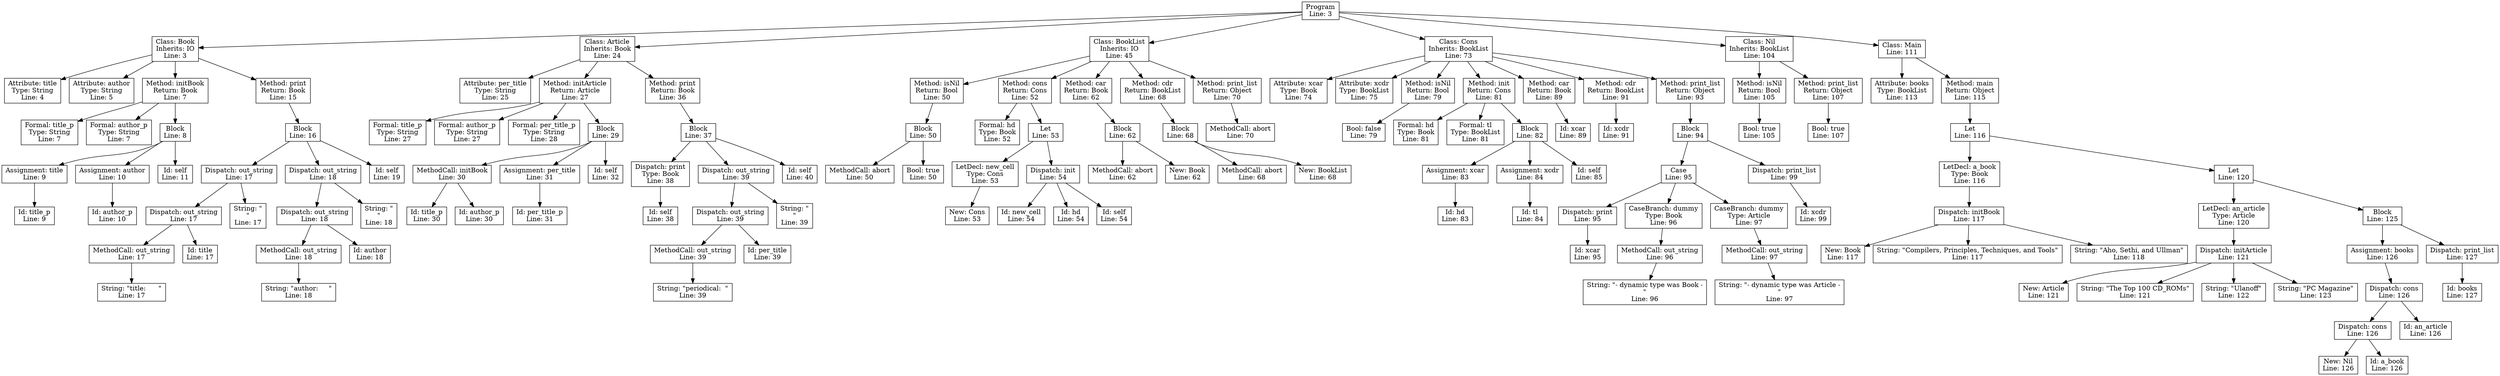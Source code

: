 digraph AST {
    node [shape=box];
    0 [label="Program\nLine: 3"];
    1 [label="Class: Book\nInherits: IO\nLine: 3"];
    2 [label="Attribute: title\nType: String\nLine: 4"];
    1 -> 2;
    3 [label="Attribute: author\nType: String\nLine: 5"];
    1 -> 3;
    4 [label="Method: initBook\nReturn: Book\nLine: 7"];
    5 [label="Formal: title_p\nType: String\nLine: 7"];
    4 -> 5;
    6 [label="Formal: author_p\nType: String\nLine: 7"];
    4 -> 6;
    7 [label="Block\nLine: 8"];
    8 [label="Assignment: title\nLine: 9"];
    9 [label="Id: title_p\nLine: 9"];
    8 -> 9;
    7 -> 8;
    10 [label="Assignment: author\nLine: 10"];
    11 [label="Id: author_p\nLine: 10"];
    10 -> 11;
    7 -> 10;
    12 [label="Id: self\nLine: 11"];
    7 -> 12;
    4 -> 7;
    1 -> 4;
    13 [label="Method: print\nReturn: Book\nLine: 15"];
    14 [label="Block\nLine: 16"];
    15 [label="Dispatch: out_string\nLine: 17"];
    16 [label="Dispatch: out_string\nLine: 17"];
    17 [label="MethodCall: out_string\nLine: 17"];
    18 [label="String: \"title:      \"\nLine: 17"];
    17 -> 18;
    16 -> 17;
    19 [label="Id: title\nLine: 17"];
    16 -> 19;
    15 -> 16;
    20 [label="String: \"\n\"\nLine: 17"];
    15 -> 20;
    14 -> 15;
    21 [label="Dispatch: out_string\nLine: 18"];
    22 [label="Dispatch: out_string\nLine: 18"];
    23 [label="MethodCall: out_string\nLine: 18"];
    24 [label="String: \"author:     \"\nLine: 18"];
    23 -> 24;
    22 -> 23;
    25 [label="Id: author\nLine: 18"];
    22 -> 25;
    21 -> 22;
    26 [label="String: \"\n\"\nLine: 18"];
    21 -> 26;
    14 -> 21;
    27 [label="Id: self\nLine: 19"];
    14 -> 27;
    13 -> 14;
    1 -> 13;
    0 -> 1;
    28 [label="Class: Article\nInherits: Book\nLine: 24"];
    29 [label="Attribute: per_title\nType: String\nLine: 25"];
    28 -> 29;
    30 [label="Method: initArticle\nReturn: Article\nLine: 27"];
    31 [label="Formal: title_p\nType: String\nLine: 27"];
    30 -> 31;
    32 [label="Formal: author_p\nType: String\nLine: 27"];
    30 -> 32;
    33 [label="Formal: per_title_p\nType: String\nLine: 28"];
    30 -> 33;
    34 [label="Block\nLine: 29"];
    35 [label="MethodCall: initBook\nLine: 30"];
    36 [label="Id: title_p\nLine: 30"];
    35 -> 36;
    37 [label="Id: author_p\nLine: 30"];
    35 -> 37;
    34 -> 35;
    38 [label="Assignment: per_title\nLine: 31"];
    39 [label="Id: per_title_p\nLine: 31"];
    38 -> 39;
    34 -> 38;
    40 [label="Id: self\nLine: 32"];
    34 -> 40;
    30 -> 34;
    28 -> 30;
    41 [label="Method: print\nReturn: Book\nLine: 36"];
    42 [label="Block\nLine: 37"];
    43 [label="Dispatch: print\nType: Book\nLine: 38"];
    44 [label="Id: self\nLine: 38"];
    43 -> 44;
    42 -> 43;
    45 [label="Dispatch: out_string\nLine: 39"];
    46 [label="Dispatch: out_string\nLine: 39"];
    47 [label="MethodCall: out_string\nLine: 39"];
    48 [label="String: \"periodical:  \"\nLine: 39"];
    47 -> 48;
    46 -> 47;
    49 [label="Id: per_title\nLine: 39"];
    46 -> 49;
    45 -> 46;
    50 [label="String: \"\n\"\nLine: 39"];
    45 -> 50;
    42 -> 45;
    51 [label="Id: self\nLine: 40"];
    42 -> 51;
    41 -> 42;
    28 -> 41;
    0 -> 28;
    52 [label="Class: BookList\nInherits: IO\nLine: 45"];
    53 [label="Method: isNil\nReturn: Bool\nLine: 50"];
    54 [label="Block\nLine: 50"];
    55 [label="MethodCall: abort\nLine: 50"];
    54 -> 55;
    56 [label="Bool: true\nLine: 50"];
    54 -> 56;
    53 -> 54;
    52 -> 53;
    57 [label="Method: cons\nReturn: Cons\nLine: 52"];
    58 [label="Formal: hd\nType: Book\nLine: 52"];
    57 -> 58;
    59 [label="Let\nLine: 53"];
    60 [label="LetDecl: new_cell\nType: Cons\nLine: 53"];
    61 [label="New: Cons\nLine: 53"];
    60 -> 61;
    59 -> 60;
    62 [label="Dispatch: init\nLine: 54"];
    63 [label="Id: new_cell\nLine: 54"];
    62 -> 63;
    64 [label="Id: hd\nLine: 54"];
    62 -> 64;
    65 [label="Id: self\nLine: 54"];
    62 -> 65;
    59 -> 62;
    57 -> 59;
    52 -> 57;
    66 [label="Method: car\nReturn: Book\nLine: 62"];
    67 [label="Block\nLine: 62"];
    68 [label="MethodCall: abort\nLine: 62"];
    67 -> 68;
    69 [label="New: Book\nLine: 62"];
    67 -> 69;
    66 -> 67;
    52 -> 66;
    70 [label="Method: cdr\nReturn: BookList\nLine: 68"];
    71 [label="Block\nLine: 68"];
    72 [label="MethodCall: abort\nLine: 68"];
    71 -> 72;
    73 [label="New: BookList\nLine: 68"];
    71 -> 73;
    70 -> 71;
    52 -> 70;
    74 [label="Method: print_list\nReturn: Object\nLine: 70"];
    75 [label="MethodCall: abort\nLine: 70"];
    74 -> 75;
    52 -> 74;
    0 -> 52;
    76 [label="Class: Cons\nInherits: BookList\nLine: 73"];
    77 [label="Attribute: xcar\nType: Book\nLine: 74"];
    76 -> 77;
    78 [label="Attribute: xcdr\nType: BookList\nLine: 75"];
    76 -> 78;
    79 [label="Method: isNil\nReturn: Bool\nLine: 79"];
    80 [label="Bool: false\nLine: 79"];
    79 -> 80;
    76 -> 79;
    81 [label="Method: init\nReturn: Cons\nLine: 81"];
    82 [label="Formal: hd\nType: Book\nLine: 81"];
    81 -> 82;
    83 [label="Formal: tl\nType: BookList\nLine: 81"];
    81 -> 83;
    84 [label="Block\nLine: 82"];
    85 [label="Assignment: xcar\nLine: 83"];
    86 [label="Id: hd\nLine: 83"];
    85 -> 86;
    84 -> 85;
    87 [label="Assignment: xcdr\nLine: 84"];
    88 [label="Id: tl\nLine: 84"];
    87 -> 88;
    84 -> 87;
    89 [label="Id: self\nLine: 85"];
    84 -> 89;
    81 -> 84;
    76 -> 81;
    90 [label="Method: car\nReturn: Book\nLine: 89"];
    91 [label="Id: xcar\nLine: 89"];
    90 -> 91;
    76 -> 90;
    92 [label="Method: cdr\nReturn: BookList\nLine: 91"];
    93 [label="Id: xcdr\nLine: 91"];
    92 -> 93;
    76 -> 92;
    94 [label="Method: print_list\nReturn: Object\nLine: 93"];
    95 [label="Block\nLine: 94"];
    96 [label="Case\nLine: 95"];
    97 [label="Dispatch: print\nLine: 95"];
    98 [label="Id: xcar\nLine: 95"];
    97 -> 98;
    96 -> 97;
    99 [label="CaseBranch: dummy\nType: Book\nLine: 96"];
    100 [label="MethodCall: out_string\nLine: 96"];
    101 [label="String: \"- dynamic type was Book -\n\"\nLine: 96"];
    100 -> 101;
    99 -> 100;
    96 -> 99;
    102 [label="CaseBranch: dummy\nType: Article\nLine: 97"];
    103 [label="MethodCall: out_string\nLine: 97"];
    104 [label="String: \"- dynamic type was Article -\n\"\nLine: 97"];
    103 -> 104;
    102 -> 103;
    96 -> 102;
    95 -> 96;
    105 [label="Dispatch: print_list\nLine: 99"];
    106 [label="Id: xcdr\nLine: 99"];
    105 -> 106;
    95 -> 105;
    94 -> 95;
    76 -> 94;
    0 -> 76;
    107 [label="Class: Nil\nInherits: BookList\nLine: 104"];
    108 [label="Method: isNil\nReturn: Bool\nLine: 105"];
    109 [label="Bool: true\nLine: 105"];
    108 -> 109;
    107 -> 108;
    110 [label="Method: print_list\nReturn: Object\nLine: 107"];
    111 [label="Bool: true\nLine: 107"];
    110 -> 111;
    107 -> 110;
    0 -> 107;
    112 [label="Class: Main\nLine: 111"];
    113 [label="Attribute: books\nType: BookList\nLine: 113"];
    112 -> 113;
    114 [label="Method: main\nReturn: Object\nLine: 115"];
    115 [label="Let\nLine: 116"];
    116 [label="LetDecl: a_book\nType: Book\nLine: 116"];
    117 [label="Dispatch: initBook\nLine: 117"];
    118 [label="New: Book\nLine: 117"];
    117 -> 118;
    119 [label="String: \"Compilers, Principles, Techniques, and Tools\"\nLine: 117"];
    117 -> 119;
    120 [label="String: \"Aho, Sethi, and Ullman\"\nLine: 118"];
    117 -> 120;
    116 -> 117;
    115 -> 116;
    121 [label="Let\nLine: 120"];
    122 [label="LetDecl: an_article\nType: Article\nLine: 120"];
    123 [label="Dispatch: initArticle\nLine: 121"];
    124 [label="New: Article\nLine: 121"];
    123 -> 124;
    125 [label="String: \"The Top 100 CD_ROMs\"\nLine: 121"];
    123 -> 125;
    126 [label="String: \"Ulanoff\"\nLine: 122"];
    123 -> 126;
    127 [label="String: \"PC Magazine\"\nLine: 123"];
    123 -> 127;
    122 -> 123;
    121 -> 122;
    128 [label="Block\nLine: 125"];
    129 [label="Assignment: books\nLine: 126"];
    130 [label="Dispatch: cons\nLine: 126"];
    131 [label="Dispatch: cons\nLine: 126"];
    132 [label="New: Nil\nLine: 126"];
    131 -> 132;
    133 [label="Id: a_book\nLine: 126"];
    131 -> 133;
    130 -> 131;
    134 [label="Id: an_article\nLine: 126"];
    130 -> 134;
    129 -> 130;
    128 -> 129;
    135 [label="Dispatch: print_list\nLine: 127"];
    136 [label="Id: books\nLine: 127"];
    135 -> 136;
    128 -> 135;
    121 -> 128;
    115 -> 121;
    114 -> 115;
    112 -> 114;
    0 -> 112;
}


